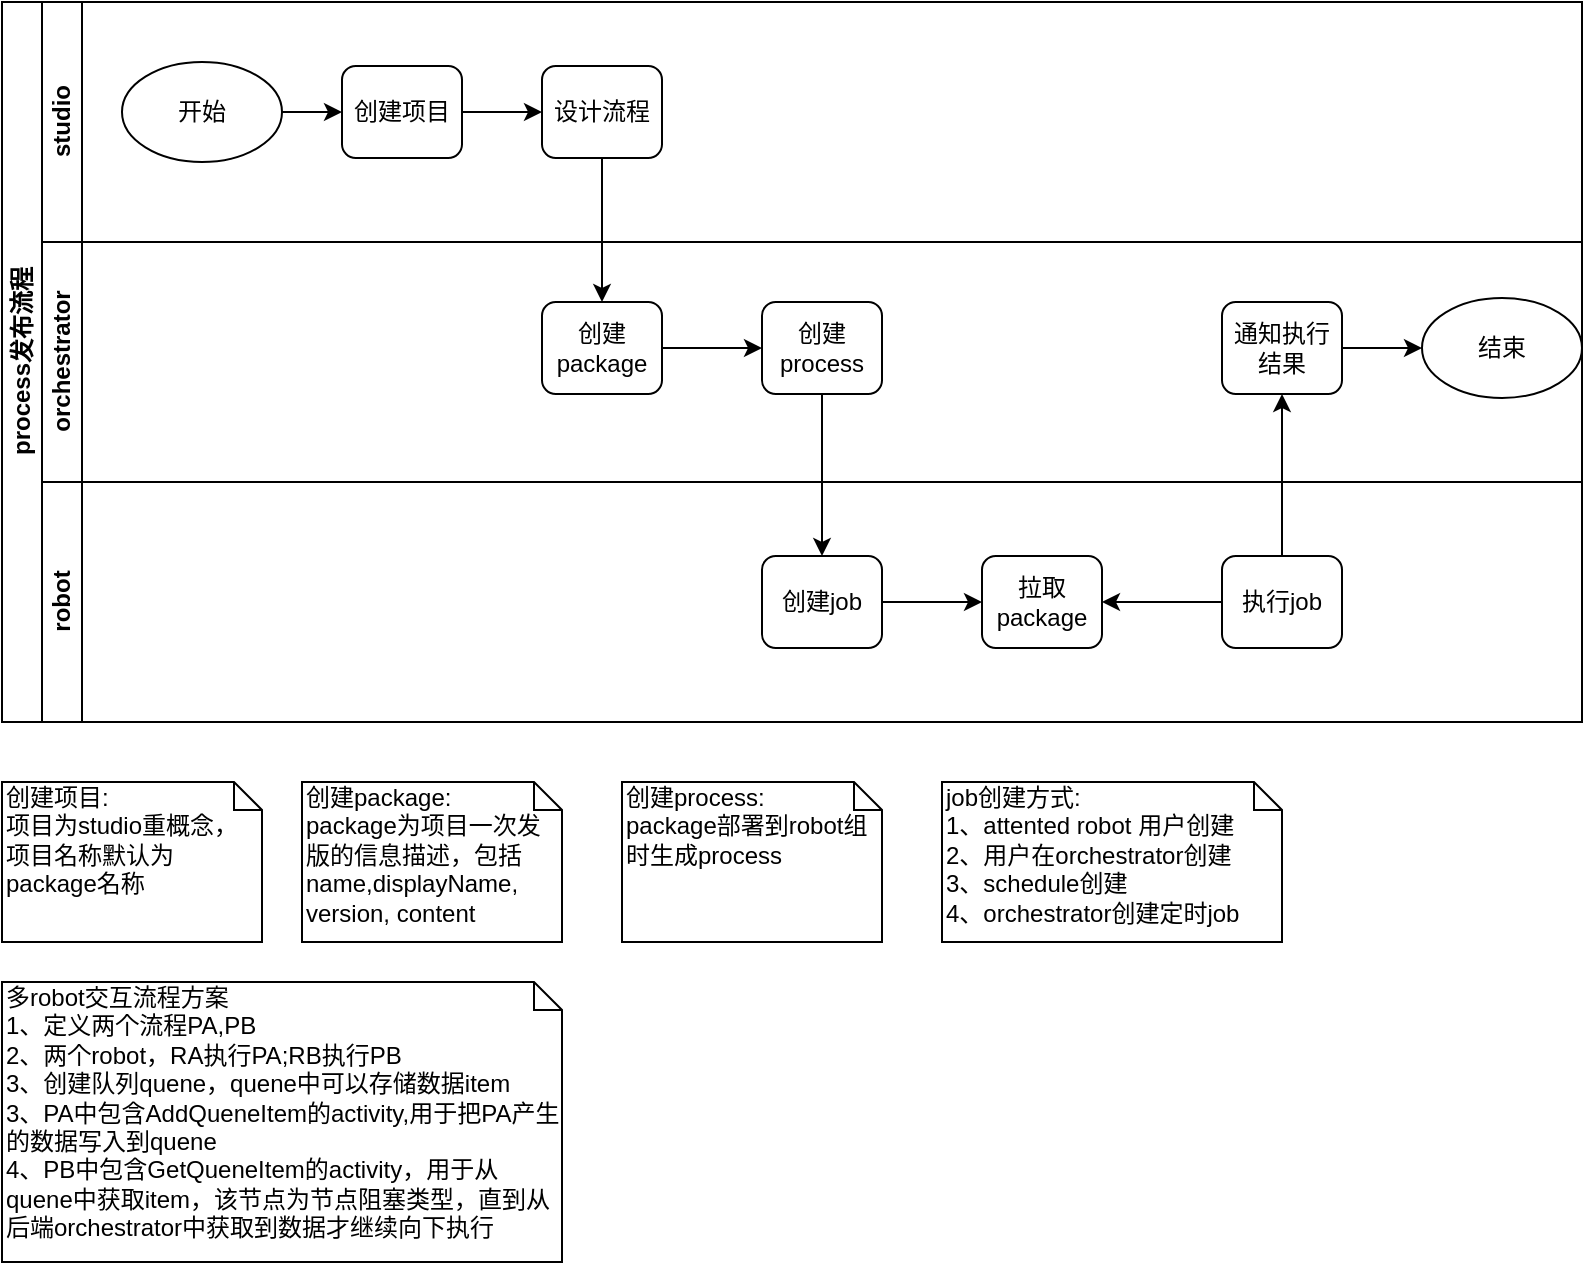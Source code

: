 <mxfile version="10.6.7" type="github"><diagram id="vZMvZa_3WsafSvccNxdb" name="Page-1"><mxGraphModel dx="1394" dy="747" grid="1" gridSize="10" guides="1" tooltips="1" connect="1" arrows="1" fold="1" page="1" pageScale="1" pageWidth="827" pageHeight="1169" math="0" shadow="0"><root><mxCell id="0"/><mxCell id="1" parent="0"/><mxCell id="vGVg7azBCLDq-RlPYYoe-4" value="process发布流程" style="swimlane;html=1;childLayout=stackLayout;resizeParent=1;resizeParentMax=0;horizontal=0;startSize=20;horizontalStack=0;" vertex="1" parent="1"><mxGeometry x="20" y="80" width="790" height="360" as="geometry"/></mxCell><mxCell id="vGVg7azBCLDq-RlPYYoe-5" value="studio" style="swimlane;html=1;startSize=20;horizontal=0;" vertex="1" parent="vGVg7azBCLDq-RlPYYoe-4"><mxGeometry x="20" width="770" height="120" as="geometry"/></mxCell><mxCell id="vGVg7azBCLDq-RlPYYoe-10" value="" style="edgeStyle=orthogonalEdgeStyle;rounded=0;orthogonalLoop=1;jettySize=auto;html=1;" edge="1" parent="vGVg7azBCLDq-RlPYYoe-5" source="vGVg7azBCLDq-RlPYYoe-1" target="vGVg7azBCLDq-RlPYYoe-8"><mxGeometry relative="1" as="geometry"/></mxCell><mxCell id="vGVg7azBCLDq-RlPYYoe-1" value="开始" style="ellipse;whiteSpace=wrap;html=1;" vertex="1" parent="vGVg7azBCLDq-RlPYYoe-5"><mxGeometry x="40" y="30" width="80" height="50" as="geometry"/></mxCell><mxCell id="vGVg7azBCLDq-RlPYYoe-11" value="" style="edgeStyle=orthogonalEdgeStyle;rounded=0;orthogonalLoop=1;jettySize=auto;html=1;" edge="1" parent="vGVg7azBCLDq-RlPYYoe-5" source="vGVg7azBCLDq-RlPYYoe-8" target="vGVg7azBCLDq-RlPYYoe-9"><mxGeometry relative="1" as="geometry"/></mxCell><mxCell id="vGVg7azBCLDq-RlPYYoe-8" value="创建项目" style="rounded=1;whiteSpace=wrap;html=1;" vertex="1" parent="vGVg7azBCLDq-RlPYYoe-5"><mxGeometry x="150" y="32" width="60" height="46" as="geometry"/></mxCell><mxCell id="vGVg7azBCLDq-RlPYYoe-9" value="设计流程" style="rounded=1;whiteSpace=wrap;html=1;" vertex="1" parent="vGVg7azBCLDq-RlPYYoe-5"><mxGeometry x="250" y="32" width="60" height="46" as="geometry"/></mxCell><mxCell id="vGVg7azBCLDq-RlPYYoe-6" value="orchestrator" style="swimlane;html=1;startSize=20;horizontal=0;" vertex="1" parent="vGVg7azBCLDq-RlPYYoe-4"><mxGeometry x="20" y="120" width="770" height="120" as="geometry"/></mxCell><mxCell id="vGVg7azBCLDq-RlPYYoe-15" value="" style="edgeStyle=orthogonalEdgeStyle;rounded=0;orthogonalLoop=1;jettySize=auto;html=1;" edge="1" parent="vGVg7azBCLDq-RlPYYoe-6" source="vGVg7azBCLDq-RlPYYoe-12" target="vGVg7azBCLDq-RlPYYoe-14"><mxGeometry relative="1" as="geometry"/></mxCell><mxCell id="vGVg7azBCLDq-RlPYYoe-12" value="创建package" style="rounded=1;whiteSpace=wrap;html=1;" vertex="1" parent="vGVg7azBCLDq-RlPYYoe-6"><mxGeometry x="250" y="30" width="60" height="46" as="geometry"/></mxCell><mxCell id="vGVg7azBCLDq-RlPYYoe-14" value="创建process" style="rounded=1;whiteSpace=wrap;html=1;" vertex="1" parent="vGVg7azBCLDq-RlPYYoe-6"><mxGeometry x="360" y="30" width="60" height="46" as="geometry"/></mxCell><mxCell id="vGVg7azBCLDq-RlPYYoe-28" value="" style="edgeStyle=orthogonalEdgeStyle;rounded=0;orthogonalLoop=1;jettySize=auto;html=1;" edge="1" parent="vGVg7azBCLDq-RlPYYoe-6" source="vGVg7azBCLDq-RlPYYoe-24" target="vGVg7azBCLDq-RlPYYoe-25"><mxGeometry relative="1" as="geometry"/></mxCell><mxCell id="vGVg7azBCLDq-RlPYYoe-24" value="通知执行结果" style="rounded=1;whiteSpace=wrap;html=1;" vertex="1" parent="vGVg7azBCLDq-RlPYYoe-6"><mxGeometry x="590" y="30" width="60" height="46" as="geometry"/></mxCell><mxCell id="vGVg7azBCLDq-RlPYYoe-25" value="结束" style="ellipse;whiteSpace=wrap;html=1;" vertex="1" parent="vGVg7azBCLDq-RlPYYoe-6"><mxGeometry x="690" y="28" width="80" height="50" as="geometry"/></mxCell><mxCell id="vGVg7azBCLDq-RlPYYoe-7" value="robot" style="swimlane;html=1;startSize=20;horizontal=0;" vertex="1" parent="vGVg7azBCLDq-RlPYYoe-4"><mxGeometry x="20" y="240" width="770" height="120" as="geometry"/></mxCell><mxCell id="vGVg7azBCLDq-RlPYYoe-20" value="" style="edgeStyle=orthogonalEdgeStyle;rounded=0;orthogonalLoop=1;jettySize=auto;html=1;" edge="1" parent="vGVg7azBCLDq-RlPYYoe-7" source="vGVg7azBCLDq-RlPYYoe-17" target="vGVg7azBCLDq-RlPYYoe-18"><mxGeometry relative="1" as="geometry"/></mxCell><mxCell id="vGVg7azBCLDq-RlPYYoe-17" value="创建job" style="rounded=1;whiteSpace=wrap;html=1;" vertex="1" parent="vGVg7azBCLDq-RlPYYoe-7"><mxGeometry x="360" y="37" width="60" height="46" as="geometry"/></mxCell><mxCell id="vGVg7azBCLDq-RlPYYoe-18" value="拉取package" style="rounded=1;whiteSpace=wrap;html=1;" vertex="1" parent="vGVg7azBCLDq-RlPYYoe-7"><mxGeometry x="470" y="37" width="60" height="46" as="geometry"/></mxCell><mxCell id="vGVg7azBCLDq-RlPYYoe-22" value="" style="edgeStyle=orthogonalEdgeStyle;rounded=0;orthogonalLoop=1;jettySize=auto;html=1;" edge="1" parent="vGVg7azBCLDq-RlPYYoe-7" source="vGVg7azBCLDq-RlPYYoe-21" target="vGVg7azBCLDq-RlPYYoe-18"><mxGeometry relative="1" as="geometry"/></mxCell><mxCell id="vGVg7azBCLDq-RlPYYoe-21" value="执行job" style="rounded=1;whiteSpace=wrap;html=1;" vertex="1" parent="vGVg7azBCLDq-RlPYYoe-7"><mxGeometry x="590" y="37" width="60" height="46" as="geometry"/></mxCell><mxCell id="vGVg7azBCLDq-RlPYYoe-13" value="" style="edgeStyle=orthogonalEdgeStyle;rounded=0;orthogonalLoop=1;jettySize=auto;html=1;" edge="1" parent="vGVg7azBCLDq-RlPYYoe-4" source="vGVg7azBCLDq-RlPYYoe-9" target="vGVg7azBCLDq-RlPYYoe-12"><mxGeometry relative="1" as="geometry"/></mxCell><mxCell id="vGVg7azBCLDq-RlPYYoe-19" value="" style="edgeStyle=orthogonalEdgeStyle;rounded=0;orthogonalLoop=1;jettySize=auto;html=1;entryX=0.5;entryY=0;entryDx=0;entryDy=0;" edge="1" parent="vGVg7azBCLDq-RlPYYoe-4" source="vGVg7azBCLDq-RlPYYoe-14" target="vGVg7azBCLDq-RlPYYoe-17"><mxGeometry relative="1" as="geometry"/></mxCell><mxCell id="vGVg7azBCLDq-RlPYYoe-27" value="" style="edgeStyle=orthogonalEdgeStyle;rounded=0;orthogonalLoop=1;jettySize=auto;html=1;entryX=0.5;entryY=1;entryDx=0;entryDy=0;" edge="1" parent="vGVg7azBCLDq-RlPYYoe-4" source="vGVg7azBCLDq-RlPYYoe-21" target="vGVg7azBCLDq-RlPYYoe-24"><mxGeometry relative="1" as="geometry"/></mxCell><mxCell id="vGVg7azBCLDq-RlPYYoe-30" value="创建项目:&lt;br&gt;项目为studio重概念，项目名称默认为package名称&lt;br&gt;" style="shape=note;whiteSpace=wrap;html=1;size=14;verticalAlign=top;align=left;spacingTop=-6;" vertex="1" parent="1"><mxGeometry x="20" y="470" width="130" height="80" as="geometry"/></mxCell><mxCell id="vGVg7azBCLDq-RlPYYoe-31" value="创建package:&lt;br&gt;package为项目一次发版的信息描述，包括name,displayName,&lt;br&gt;version, content&lt;br&gt;" style="shape=note;whiteSpace=wrap;html=1;size=14;verticalAlign=top;align=left;spacingTop=-6;" vertex="1" parent="1"><mxGeometry x="170" y="470" width="130" height="80" as="geometry"/></mxCell><mxCell id="vGVg7azBCLDq-RlPYYoe-32" value="创建process:&lt;br&gt;package部署到robot组时生成process&lt;br&gt;" style="shape=note;whiteSpace=wrap;html=1;size=14;verticalAlign=top;align=left;spacingTop=-6;" vertex="1" parent="1"><mxGeometry x="330" y="470" width="130" height="80" as="geometry"/></mxCell><mxCell id="vGVg7azBCLDq-RlPYYoe-33" value="job创建方式:&lt;br&gt;1、attented robot 用户创建&lt;br&gt;2、用户在orchestrator创建&lt;br&gt;3、schedule创建&lt;br&gt;4、orchestrator创建定时job&lt;br&gt;" style="shape=note;whiteSpace=wrap;html=1;size=14;verticalAlign=top;align=left;spacingTop=-6;" vertex="1" parent="1"><mxGeometry x="490" y="470" width="170" height="80" as="geometry"/></mxCell><mxCell id="vGVg7azBCLDq-RlPYYoe-34" value="多robot交互流程方案&lt;br&gt;1、定义两个流程PA,PB&lt;br&gt;2、两个robot，RA执行PA;RB执行PB&lt;br&gt;3、创建队列quene，quene中可以存储数据item&lt;br&gt;3、PA中包含AddQueneItem的activity,用于把PA产生的数据写入到quene&lt;br&gt;4、PB中包含GetQueneItem的activity，用于从quene中获取item，该节点为节点阻塞类型，直到从后端orchestrator中获取到数据才继续向下执行&lt;br&gt;" style="shape=note;whiteSpace=wrap;html=1;size=14;verticalAlign=top;align=left;spacingTop=-6;" vertex="1" parent="1"><mxGeometry x="20" y="570" width="280" height="140" as="geometry"/></mxCell></root></mxGraphModel></diagram></mxfile>
